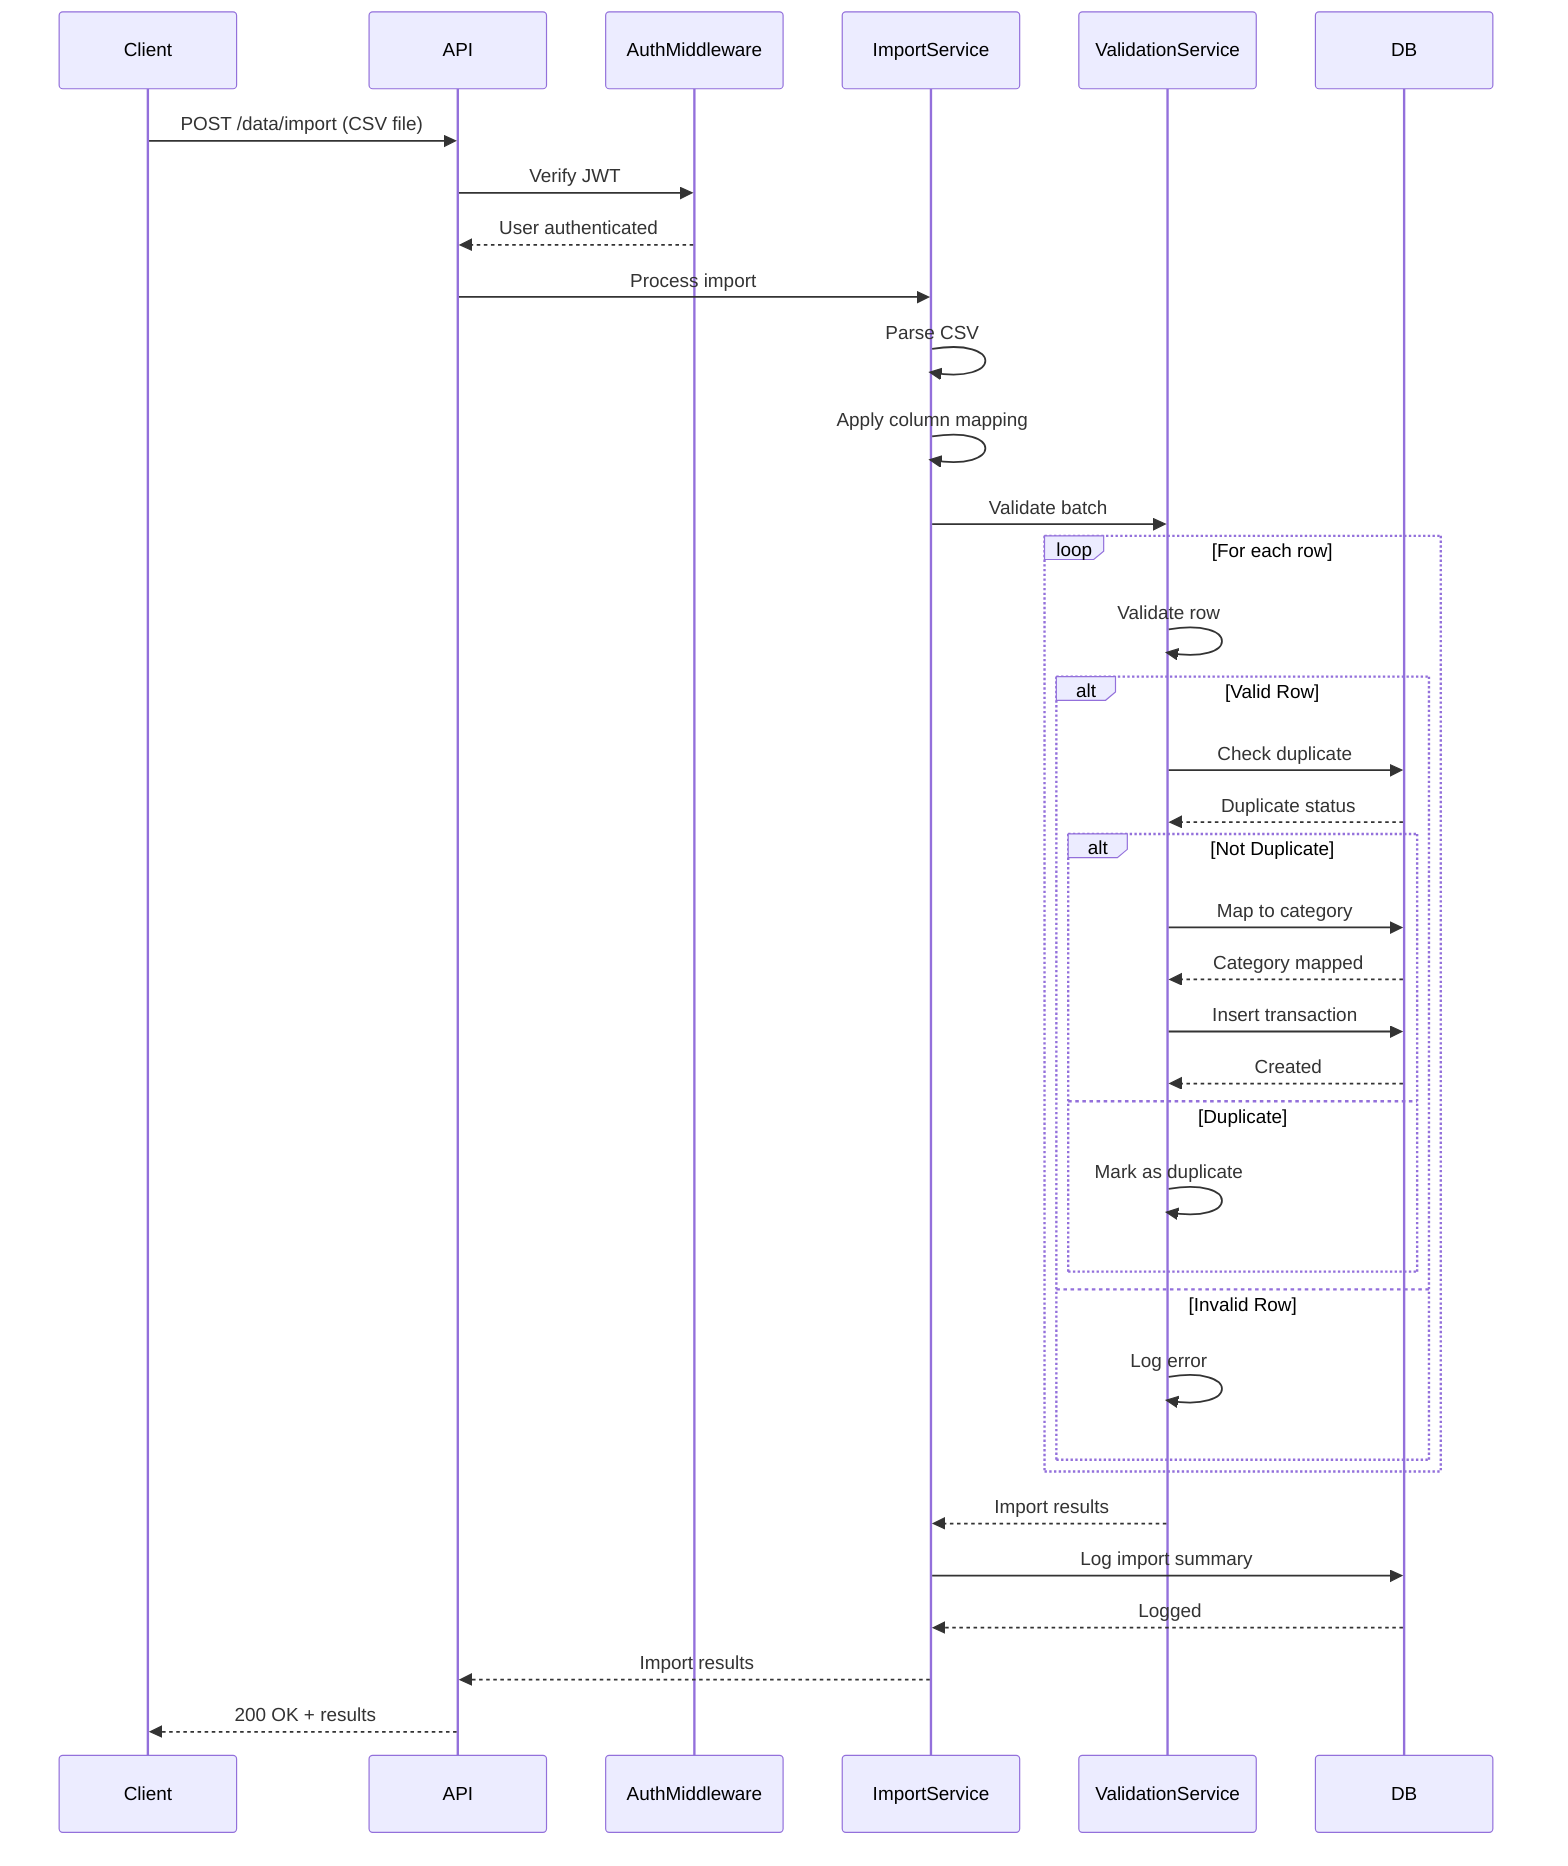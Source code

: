 sequenceDiagram
    participant Client
    participant API
    participant AuthMiddleware
    participant ImportService
    participant ValidationService
    participant DB
    
    Client->>API: POST /data/import (CSV file)
    API->>AuthMiddleware: Verify JWT
    AuthMiddleware-->>API: User authenticated
    API->>ImportService: Process import
    ImportService->>ImportService: Parse CSV
    ImportService->>ImportService: Apply column mapping
    ImportService->>ValidationService: Validate batch
    
    loop For each row
        ValidationService->>ValidationService: Validate row
        alt Valid Row
            ValidationService->>DB: Check duplicate
            DB-->>ValidationService: Duplicate status
            alt Not Duplicate
                ValidationService->>DB: Map to category
                DB-->>ValidationService: Category mapped
                ValidationService->>DB: Insert transaction
                DB-->>ValidationService: Created
            else Duplicate
                ValidationService->>ValidationService: Mark as duplicate
            end
        else Invalid Row
            ValidationService->>ValidationService: Log error
        end
    end
    
    ValidationService-->>ImportService: Import results
    ImportService->>DB: Log import summary
    DB-->>ImportService: Logged
    ImportService-->>API: Import results
    API-->>Client: 200 OK + results